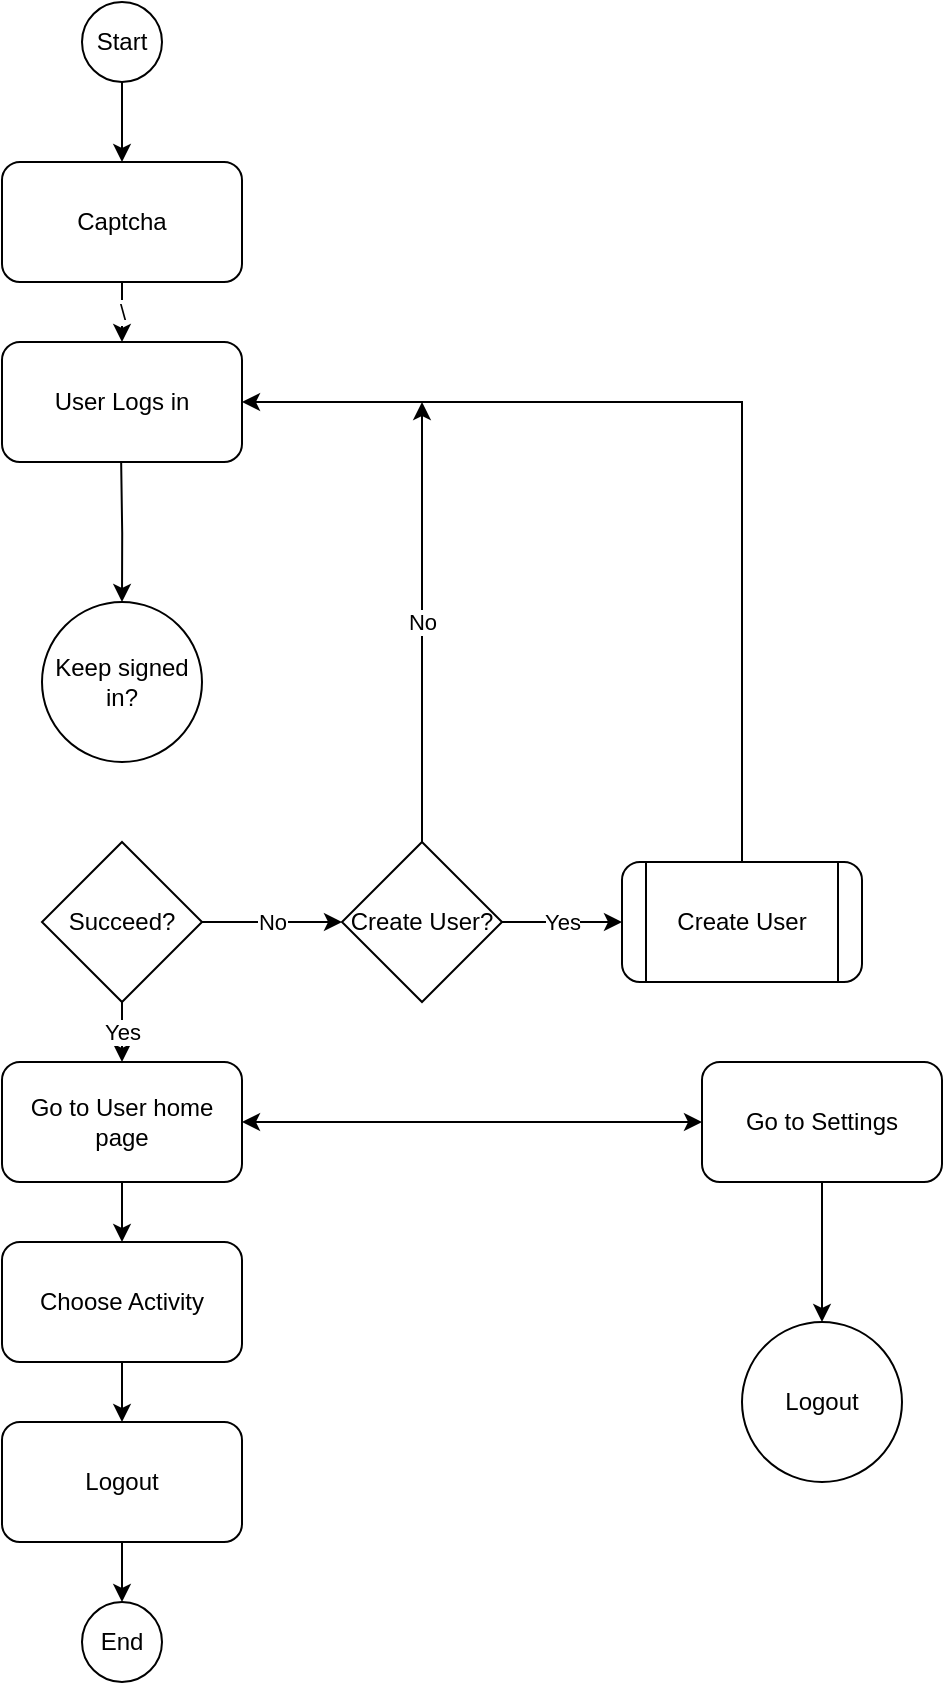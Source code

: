 <mxfile version="28.2.4" pages="4">
  <diagram name="Main Flow" id="kcoV_RFjQm7UYDDsOtGM">
    <mxGraphModel dx="676" dy="-1592" grid="1" gridSize="10" guides="1" tooltips="1" connect="1" arrows="1" fold="1" page="1" pageScale="1" pageWidth="850" pageHeight="1100" math="0" shadow="0">
      <root>
        <mxCell id="0" />
        <mxCell id="1" parent="0" />
        <mxCell id="roKBIYEl2UJeyFb-VK_D-1" value="\" style="edgeStyle=orthogonalEdgeStyle;rounded=0;orthogonalLoop=1;jettySize=auto;html=1;exitX=0.5;exitY=1;exitDx=0;exitDy=0;entryX=0.5;entryY=0;entryDx=0;entryDy=0;" parent="1" source="roKBIYEl2UJeyFb-VK_D-21" target="roKBIYEl2UJeyFb-VK_D-6" edge="1">
          <mxGeometry relative="1" as="geometry" />
        </mxCell>
        <mxCell id="roKBIYEl2UJeyFb-VK_D-2" style="edgeStyle=orthogonalEdgeStyle;rounded=0;orthogonalLoop=1;jettySize=auto;html=1;exitX=0.5;exitY=1;exitDx=0;exitDy=0;entryX=0.5;entryY=0;entryDx=0;entryDy=0;" parent="1" source="roKBIYEl2UJeyFb-VK_D-3" target="roKBIYEl2UJeyFb-VK_D-21" edge="1">
          <mxGeometry relative="1" as="geometry" />
        </mxCell>
        <mxCell id="roKBIYEl2UJeyFb-VK_D-3" value="Start" style="ellipse;whiteSpace=wrap;html=1;aspect=fixed;" parent="1" vertex="1">
          <mxGeometry x="120" y="3180" width="40" height="40" as="geometry" />
        </mxCell>
        <mxCell id="roKBIYEl2UJeyFb-VK_D-4" value="End" style="ellipse;whiteSpace=wrap;html=1;aspect=fixed;" parent="1" vertex="1">
          <mxGeometry x="120" y="3980" width="40" height="40" as="geometry" />
        </mxCell>
        <mxCell id="roKBIYEl2UJeyFb-VK_D-5" style="edgeStyle=orthogonalEdgeStyle;rounded=0;orthogonalLoop=1;jettySize=auto;html=1;exitX=0.5;exitY=1;exitDx=0;exitDy=0;entryX=0.5;entryY=0;entryDx=0;entryDy=0;" parent="1" edge="1">
          <mxGeometry relative="1" as="geometry">
            <mxPoint x="139.58" y="3410" as="sourcePoint" />
            <mxPoint x="140" y="3480" as="targetPoint" />
          </mxGeometry>
        </mxCell>
        <mxCell id="roKBIYEl2UJeyFb-VK_D-6" value="User Logs in" style="rounded=1;whiteSpace=wrap;html=1;" parent="1" vertex="1">
          <mxGeometry x="80" y="3350" width="120" height="60" as="geometry" />
        </mxCell>
        <mxCell id="roKBIYEl2UJeyFb-VK_D-7" value="No" style="edgeStyle=orthogonalEdgeStyle;rounded=0;orthogonalLoop=1;jettySize=auto;html=1;exitX=1;exitY=0.5;exitDx=0;exitDy=0;entryX=0;entryY=0.5;entryDx=0;entryDy=0;" parent="1" source="roKBIYEl2UJeyFb-VK_D-9" target="roKBIYEl2UJeyFb-VK_D-12" edge="1">
          <mxGeometry relative="1" as="geometry" />
        </mxCell>
        <mxCell id="roKBIYEl2UJeyFb-VK_D-8" value="Yes" style="edgeStyle=orthogonalEdgeStyle;rounded=0;orthogonalLoop=1;jettySize=auto;html=1;exitX=0.5;exitY=1;exitDx=0;exitDy=0;entryX=0.5;entryY=0;entryDx=0;entryDy=0;" parent="1" source="roKBIYEl2UJeyFb-VK_D-9" edge="1">
          <mxGeometry relative="1" as="geometry">
            <mxPoint x="140" y="3710" as="targetPoint" />
          </mxGeometry>
        </mxCell>
        <mxCell id="roKBIYEl2UJeyFb-VK_D-9" value="Succeed?" style="rhombus;whiteSpace=wrap;html=1;" parent="1" vertex="1">
          <mxGeometry x="100" y="3600" width="80" height="80" as="geometry" />
        </mxCell>
        <mxCell id="roKBIYEl2UJeyFb-VK_D-10" value="Yes" style="edgeStyle=orthogonalEdgeStyle;rounded=0;orthogonalLoop=1;jettySize=auto;html=1;exitX=1;exitY=0.5;exitDx=0;exitDy=0;entryX=0;entryY=0.5;entryDx=0;entryDy=0;" parent="1" source="roKBIYEl2UJeyFb-VK_D-12" target="roKBIYEl2UJeyFb-VK_D-16" edge="1">
          <mxGeometry relative="1" as="geometry" />
        </mxCell>
        <mxCell id="roKBIYEl2UJeyFb-VK_D-11" value="No" style="edgeStyle=orthogonalEdgeStyle;rounded=0;orthogonalLoop=1;jettySize=auto;html=1;exitX=0.5;exitY=0;exitDx=0;exitDy=0;" parent="1" source="roKBIYEl2UJeyFb-VK_D-12" edge="1">
          <mxGeometry relative="1" as="geometry">
            <mxPoint x="290" y="3380" as="targetPoint" />
          </mxGeometry>
        </mxCell>
        <mxCell id="roKBIYEl2UJeyFb-VK_D-12" value="Create User?" style="rhombus;whiteSpace=wrap;html=1;" parent="1" vertex="1">
          <mxGeometry x="250" y="3600" width="80" height="80" as="geometry" />
        </mxCell>
        <mxCell id="roKBIYEl2UJeyFb-VK_D-13" value="" style="edgeStyle=orthogonalEdgeStyle;rounded=0;orthogonalLoop=1;jettySize=auto;html=1;" parent="1" edge="1">
          <mxGeometry relative="1" as="geometry">
            <mxPoint x="140.0" y="3770" as="sourcePoint" />
            <mxPoint x="140.0" y="3800" as="targetPoint" />
          </mxGeometry>
        </mxCell>
        <mxCell id="roKBIYEl2UJeyFb-VK_D-14" value="Go to User home page" style="rounded=1;whiteSpace=wrap;html=1;" parent="1" vertex="1">
          <mxGeometry x="80" y="3710" width="120" height="60" as="geometry" />
        </mxCell>
        <mxCell id="roKBIYEl2UJeyFb-VK_D-15" style="edgeStyle=orthogonalEdgeStyle;rounded=0;orthogonalLoop=1;jettySize=auto;html=1;exitX=0.5;exitY=0;exitDx=0;exitDy=0;entryX=1;entryY=0.5;entryDx=0;entryDy=0;" parent="1" source="roKBIYEl2UJeyFb-VK_D-16" target="roKBIYEl2UJeyFb-VK_D-6" edge="1">
          <mxGeometry relative="1" as="geometry">
            <mxPoint x="290" y="3380" as="targetPoint" />
          </mxGeometry>
        </mxCell>
        <mxCell id="roKBIYEl2UJeyFb-VK_D-16" value="Create User" style="rounded=1;whiteSpace=wrap;html=1;shape=process;backgroundOutline=1;" parent="1" vertex="1">
          <mxGeometry x="390" y="3610" width="120" height="60" as="geometry" />
        </mxCell>
        <mxCell id="roKBIYEl2UJeyFb-VK_D-17" value="" style="edgeStyle=orthogonalEdgeStyle;rounded=0;orthogonalLoop=1;jettySize=auto;html=1;" parent="1" edge="1">
          <mxGeometry relative="1" as="geometry">
            <mxPoint x="140.0" y="3860" as="sourcePoint" />
            <mxPoint x="140.0" y="3890" as="targetPoint" />
          </mxGeometry>
        </mxCell>
        <mxCell id="roKBIYEl2UJeyFb-VK_D-18" value="Choose Activity" style="whiteSpace=wrap;html=1;rounded=1;" parent="1" vertex="1">
          <mxGeometry x="80" y="3800" width="120" height="60" as="geometry" />
        </mxCell>
        <mxCell id="roKBIYEl2UJeyFb-VK_D-19" style="edgeStyle=orthogonalEdgeStyle;rounded=0;orthogonalLoop=1;jettySize=auto;html=1;exitX=0.5;exitY=1;exitDx=0;exitDy=0;entryX=0.5;entryY=0;entryDx=0;entryDy=0;" parent="1" target="roKBIYEl2UJeyFb-VK_D-4" edge="1">
          <mxGeometry relative="1" as="geometry">
            <mxPoint x="140" y="3950" as="sourcePoint" />
          </mxGeometry>
        </mxCell>
        <mxCell id="roKBIYEl2UJeyFb-VK_D-20" value="Logout" style="whiteSpace=wrap;html=1;rounded=1;" parent="1" vertex="1">
          <mxGeometry x="80" y="3890" width="120" height="60" as="geometry" />
        </mxCell>
        <mxCell id="roKBIYEl2UJeyFb-VK_D-21" value="Captcha" style="rounded=1;whiteSpace=wrap;html=1;" parent="1" vertex="1">
          <mxGeometry x="80" y="3260" width="120" height="60" as="geometry" />
        </mxCell>
        <mxCell id="fraMBQX8m5pQXIwpiMTL-2" value="Keep signed in?" style="ellipse;whiteSpace=wrap;html=1;aspect=fixed;" vertex="1" parent="1">
          <mxGeometry x="100" y="3480" width="80" height="80" as="geometry" />
        </mxCell>
        <mxCell id="fraMBQX8m5pQXIwpiMTL-4" value="" style="endArrow=classic;startArrow=classic;html=1;rounded=0;" edge="1" parent="1">
          <mxGeometry width="50" height="50" relative="1" as="geometry">
            <mxPoint x="200" y="3740" as="sourcePoint" />
            <mxPoint x="430" y="3740" as="targetPoint" />
          </mxGeometry>
        </mxCell>
        <mxCell id="fraMBQX8m5pQXIwpiMTL-5" value="Go to Settings" style="rounded=1;whiteSpace=wrap;html=1;" vertex="1" parent="1">
          <mxGeometry x="430" y="3710" width="120" height="60" as="geometry" />
        </mxCell>
        <mxCell id="fraMBQX8m5pQXIwpiMTL-6" value="" style="endArrow=classic;html=1;rounded=0;exitX=0.5;exitY=1;exitDx=0;exitDy=0;" edge="1" parent="1" source="fraMBQX8m5pQXIwpiMTL-5">
          <mxGeometry width="50" height="50" relative="1" as="geometry">
            <mxPoint x="460" y="3860" as="sourcePoint" />
            <mxPoint x="490" y="3840" as="targetPoint" />
          </mxGeometry>
        </mxCell>
        <mxCell id="fraMBQX8m5pQXIwpiMTL-7" value="Logout" style="ellipse;whiteSpace=wrap;html=1;aspect=fixed;" vertex="1" parent="1">
          <mxGeometry x="450" y="3840" width="80" height="80" as="geometry" />
        </mxCell>
      </root>
    </mxGraphModel>
  </diagram>
  <diagram name="Game" id="u9Db3H3X_vBjXQ-_td_n">
    <mxGraphModel dx="997" dy="638" grid="1" gridSize="10" guides="1" tooltips="1" connect="1" arrows="1" fold="1" page="1" pageScale="1" pageWidth="850" pageHeight="1100" math="0" shadow="0">
      <root>
        <mxCell id="0" />
        <mxCell id="1" parent="0" />
        <mxCell id="DUrq_tXL7icfHCRuOtBh-1" value="" style="edgeStyle=orthogonalEdgeStyle;rounded=0;orthogonalLoop=1;jettySize=auto;html=1;" parent="1" source="DUrq_tXL7icfHCRuOtBh-2" target="DUrq_tXL7icfHCRuOtBh-3" edge="1">
          <mxGeometry relative="1" as="geometry" />
        </mxCell>
        <mxCell id="DUrq_tXL7icfHCRuOtBh-2" value="Game" style="ellipse;whiteSpace=wrap;html=1;aspect=fixed;" parent="1" vertex="1">
          <mxGeometry x="140" y="100" width="40" height="40" as="geometry" />
        </mxCell>
        <mxCell id="DUrq_tXL7icfHCRuOtBh-3" value="Mini game" style="shape=process;whiteSpace=wrap;html=1;backgroundOutline=1;" parent="1" vertex="1">
          <mxGeometry x="100" y="180" width="120" height="60" as="geometry" />
        </mxCell>
      </root>
    </mxGraphModel>
  </diagram>
  <diagram name="Create User" id="zrhifQWjNbXhzWhsL1rt">
    <mxGraphModel dx="997" dy="638" grid="1" gridSize="10" guides="1" tooltips="1" connect="1" arrows="1" fold="1" page="1" pageScale="1" pageWidth="850" pageHeight="1100" math="0" shadow="0">
      <root>
        <mxCell id="0" />
        <mxCell id="1" parent="0" />
        <mxCell id="-EVa_VFJcc5N0RKcG7ni-2" style="edgeStyle=orthogonalEdgeStyle;rounded=0;orthogonalLoop=1;jettySize=auto;html=1;exitX=0.5;exitY=1;exitDx=0;exitDy=0;entryX=0.5;entryY=0;entryDx=0;entryDy=0;" edge="1" parent="1" source="bLb63dWVyqMDFsnu1t4B-1" target="-EVa_VFJcc5N0RKcG7ni-1">
          <mxGeometry relative="1" as="geometry" />
        </mxCell>
        <mxCell id="bLb63dWVyqMDFsnu1t4B-1" value="Create User" style="ellipse;whiteSpace=wrap;html=1;aspect=fixed;" vertex="1" parent="1">
          <mxGeometry x="120" y="80" width="80" height="80" as="geometry" />
        </mxCell>
        <mxCell id="c2JxxAvYd308JT6zsOXU-2" style="edgeStyle=orthogonalEdgeStyle;rounded=0;orthogonalLoop=1;jettySize=auto;html=1;exitX=0.5;exitY=1;exitDx=0;exitDy=0;entryX=0.5;entryY=0;entryDx=0;entryDy=0;" edge="1" parent="1" source="-EVa_VFJcc5N0RKcG7ni-1" target="c2JxxAvYd308JT6zsOXU-1">
          <mxGeometry relative="1" as="geometry" />
        </mxCell>
        <mxCell id="-EVa_VFJcc5N0RKcG7ni-1" value="Get User Information" style="rounded=1;whiteSpace=wrap;html=1;" vertex="1" parent="1">
          <mxGeometry x="100" y="200" width="120" height="60" as="geometry" />
        </mxCell>
        <mxCell id="c2JxxAvYd308JT6zsOXU-5" value="Fail" style="edgeStyle=orthogonalEdgeStyle;rounded=0;orthogonalLoop=1;jettySize=auto;html=1;exitX=1;exitY=0.5;exitDx=0;exitDy=0;entryX=1;entryY=0.5;entryDx=0;entryDy=0;" edge="1" parent="1" source="c2JxxAvYd308JT6zsOXU-1" target="-EVa_VFJcc5N0RKcG7ni-1">
          <mxGeometry relative="1" as="geometry">
            <mxPoint x="280" y="230" as="targetPoint" />
            <Array as="points">
              <mxPoint x="280" y="320" />
              <mxPoint x="280" y="230" />
            </Array>
          </mxGeometry>
        </mxCell>
        <mxCell id="c2JxxAvYd308JT6zsOXU-8" style="edgeStyle=orthogonalEdgeStyle;rounded=0;orthogonalLoop=1;jettySize=auto;html=1;exitX=0.5;exitY=1;exitDx=0;exitDy=0;entryX=0.5;entryY=0;entryDx=0;entryDy=0;" edge="1" parent="1" source="c2JxxAvYd308JT6zsOXU-1" target="c2JxxAvYd308JT6zsOXU-7">
          <mxGeometry relative="1" as="geometry" />
        </mxCell>
        <mxCell id="c2JxxAvYd308JT6zsOXU-1" value="Validate&amp;nbsp;&lt;div&gt;User Info&lt;/div&gt;" style="rhombus;whiteSpace=wrap;html=1;" vertex="1" parent="1">
          <mxGeometry x="120" y="280" width="80" height="80" as="geometry" />
        </mxCell>
        <mxCell id="c2JxxAvYd308JT6zsOXU-12" style="edgeStyle=orthogonalEdgeStyle;rounded=0;orthogonalLoop=1;jettySize=auto;html=1;exitX=0.5;exitY=1;exitDx=0;exitDy=0;entryX=0.5;entryY=0;entryDx=0;entryDy=0;" edge="1" parent="1" source="c2JxxAvYd308JT6zsOXU-7" target="c2JxxAvYd308JT6zsOXU-10">
          <mxGeometry relative="1" as="geometry" />
        </mxCell>
        <mxCell id="c2JxxAvYd308JT6zsOXU-7" value="Write User Info to Database" style="shape=process;whiteSpace=wrap;html=1;backgroundOutline=1;" vertex="1" parent="1">
          <mxGeometry x="100" y="390" width="120" height="60" as="geometry" />
        </mxCell>
        <mxCell id="c2JxxAvYd308JT6zsOXU-13" style="edgeStyle=orthogonalEdgeStyle;rounded=0;orthogonalLoop=1;jettySize=auto;html=1;exitX=0.5;exitY=1;exitDx=0;exitDy=0;entryX=0.5;entryY=0;entryDx=0;entryDy=0;" edge="1" parent="1" source="c2JxxAvYd308JT6zsOXU-10" target="c2JxxAvYd308JT6zsOXU-11">
          <mxGeometry relative="1" as="geometry" />
        </mxCell>
        <mxCell id="c2JxxAvYd308JT6zsOXU-10" value="Return to Login Page" style="rounded=1;whiteSpace=wrap;html=1;" vertex="1" parent="1">
          <mxGeometry x="100" y="480" width="120" height="60" as="geometry" />
        </mxCell>
        <mxCell id="c2JxxAvYd308JT6zsOXU-11" value="Login" style="ellipse;whiteSpace=wrap;html=1;aspect=fixed;" vertex="1" parent="1">
          <mxGeometry x="120" y="580" width="80" height="80" as="geometry" />
        </mxCell>
      </root>
    </mxGraphModel>
  </diagram>
  <diagram id="v-Eq5A6eSDm7RYhRuK0F" name="User Post">
    <mxGraphModel dx="997" dy="638" grid="1" gridSize="10" guides="1" tooltips="1" connect="1" arrows="1" fold="1" page="1" pageScale="1" pageWidth="850" pageHeight="1100" math="0" shadow="0">
      <root>
        <mxCell id="0" />
        <mxCell id="1" parent="0" />
        <mxCell id="HnxcuP27qW4ehUv9MRb_-4" style="edgeStyle=orthogonalEdgeStyle;rounded=0;orthogonalLoop=1;jettySize=auto;html=1;exitX=0.5;exitY=1;exitDx=0;exitDy=0;entryX=0.5;entryY=0;entryDx=0;entryDy=0;" edge="1" parent="1" source="HnxcuP27qW4ehUv9MRb_-1" target="HnxcuP27qW4ehUv9MRb_-2">
          <mxGeometry relative="1" as="geometry" />
        </mxCell>
        <mxCell id="HnxcuP27qW4ehUv9MRb_-1" value="Start" style="ellipse;whiteSpace=wrap;html=1;aspect=fixed;" vertex="1" parent="1">
          <mxGeometry x="120" y="40" width="40" height="40" as="geometry" />
        </mxCell>
        <mxCell id="HnxcuP27qW4ehUv9MRb_-5" style="edgeStyle=orthogonalEdgeStyle;rounded=0;orthogonalLoop=1;jettySize=auto;html=1;exitX=0.5;exitY=1;exitDx=0;exitDy=0;entryX=0.5;entryY=0;entryDx=0;entryDy=0;" edge="1" parent="1" source="HnxcuP27qW4ehUv9MRb_-2" target="HnxcuP27qW4ehUv9MRb_-3">
          <mxGeometry relative="1" as="geometry" />
        </mxCell>
        <mxCell id="HnxcuP27qW4ehUv9MRb_-2" value="User Writes Post" style="rounded=1;whiteSpace=wrap;html=1;" vertex="1" parent="1">
          <mxGeometry x="80" y="110" width="120" height="60" as="geometry" />
        </mxCell>
        <mxCell id="HnxcuP27qW4ehUv9MRb_-8" value="Tails" style="edgeStyle=orthogonalEdgeStyle;rounded=0;orthogonalLoop=1;jettySize=auto;html=1;exitX=1;exitY=0.5;exitDx=0;exitDy=0;entryX=0.5;entryY=0;entryDx=0;entryDy=0;" edge="1" parent="1" source="HnxcuP27qW4ehUv9MRb_-3">
          <mxGeometry relative="1" as="geometry">
            <mxPoint x="320" y="330" as="targetPoint" />
          </mxGeometry>
        </mxCell>
        <mxCell id="HnxcuP27qW4ehUv9MRb_-9" value="Heads" style="edgeStyle=orthogonalEdgeStyle;rounded=0;orthogonalLoop=1;jettySize=auto;html=1;exitX=0.5;exitY=1;exitDx=0;exitDy=0;entryX=0.5;entryY=0;entryDx=0;entryDy=0;" edge="1" parent="1" source="HnxcuP27qW4ehUv9MRb_-3" target="HnxcuP27qW4ehUv9MRb_-6">
          <mxGeometry relative="1" as="geometry" />
        </mxCell>
        <mxCell id="HnxcuP27qW4ehUv9MRb_-3" value="Coin Flip" style="rhombus;whiteSpace=wrap;html=1;" vertex="1" parent="1">
          <mxGeometry x="100" y="200" width="80" height="80" as="geometry" />
        </mxCell>
        <mxCell id="HnxcuP27qW4ehUv9MRb_-14" style="edgeStyle=orthogonalEdgeStyle;rounded=0;orthogonalLoop=1;jettySize=auto;html=1;exitX=0.5;exitY=1;exitDx=0;exitDy=0;entryX=0.5;entryY=0;entryDx=0;entryDy=0;" edge="1" parent="1" source="HnxcuP27qW4ehUv9MRb_-6" target="HnxcuP27qW4ehUv9MRb_-12">
          <mxGeometry relative="1" as="geometry" />
        </mxCell>
        <mxCell id="HnxcuP27qW4ehUv9MRb_-6" value="Use Users Content" style="rounded=1;whiteSpace=wrap;html=1;" vertex="1" parent="1">
          <mxGeometry x="80" y="330" width="120" height="60" as="geometry" />
        </mxCell>
        <mxCell id="HnxcuP27qW4ehUv9MRb_-15" style="edgeStyle=orthogonalEdgeStyle;rounded=0;orthogonalLoop=1;jettySize=auto;html=1;exitX=0.5;exitY=1;exitDx=0;exitDy=0;entryX=1;entryY=0.5;entryDx=0;entryDy=0;" edge="1" parent="1" source="HnxcuP27qW4ehUv9MRb_-11" target="HnxcuP27qW4ehUv9MRb_-12">
          <mxGeometry relative="1" as="geometry" />
        </mxCell>
        <mxCell id="HnxcuP27qW4ehUv9MRb_-11" value="Ai Takes Post and makes its own" style="shape=process;whiteSpace=wrap;html=1;backgroundOutline=1;" vertex="1" parent="1">
          <mxGeometry x="260" y="330" width="120" height="60" as="geometry" />
        </mxCell>
        <mxCell id="HnxcuP27qW4ehUv9MRb_-18" style="edgeStyle=orthogonalEdgeStyle;rounded=0;orthogonalLoop=1;jettySize=auto;html=1;exitX=0.5;exitY=1;exitDx=0;exitDy=0;entryX=0.5;entryY=0;entryDx=0;entryDy=0;" edge="1" parent="1" source="HnxcuP27qW4ehUv9MRb_-12" target="HnxcuP27qW4ehUv9MRb_-16">
          <mxGeometry relative="1" as="geometry" />
        </mxCell>
        <mxCell id="HnxcuP27qW4ehUv9MRb_-12" value="Post added to Users Home Page" style="rounded=1;whiteSpace=wrap;html=1;" vertex="1" parent="1">
          <mxGeometry x="80" y="440" width="120" height="60" as="geometry" />
        </mxCell>
        <mxCell id="HnxcuP27qW4ehUv9MRb_-16" value="End" style="ellipse;whiteSpace=wrap;html=1;aspect=fixed;" vertex="1" parent="1">
          <mxGeometry x="120" y="560" width="40" height="40" as="geometry" />
        </mxCell>
      </root>
    </mxGraphModel>
  </diagram>
</mxfile>
